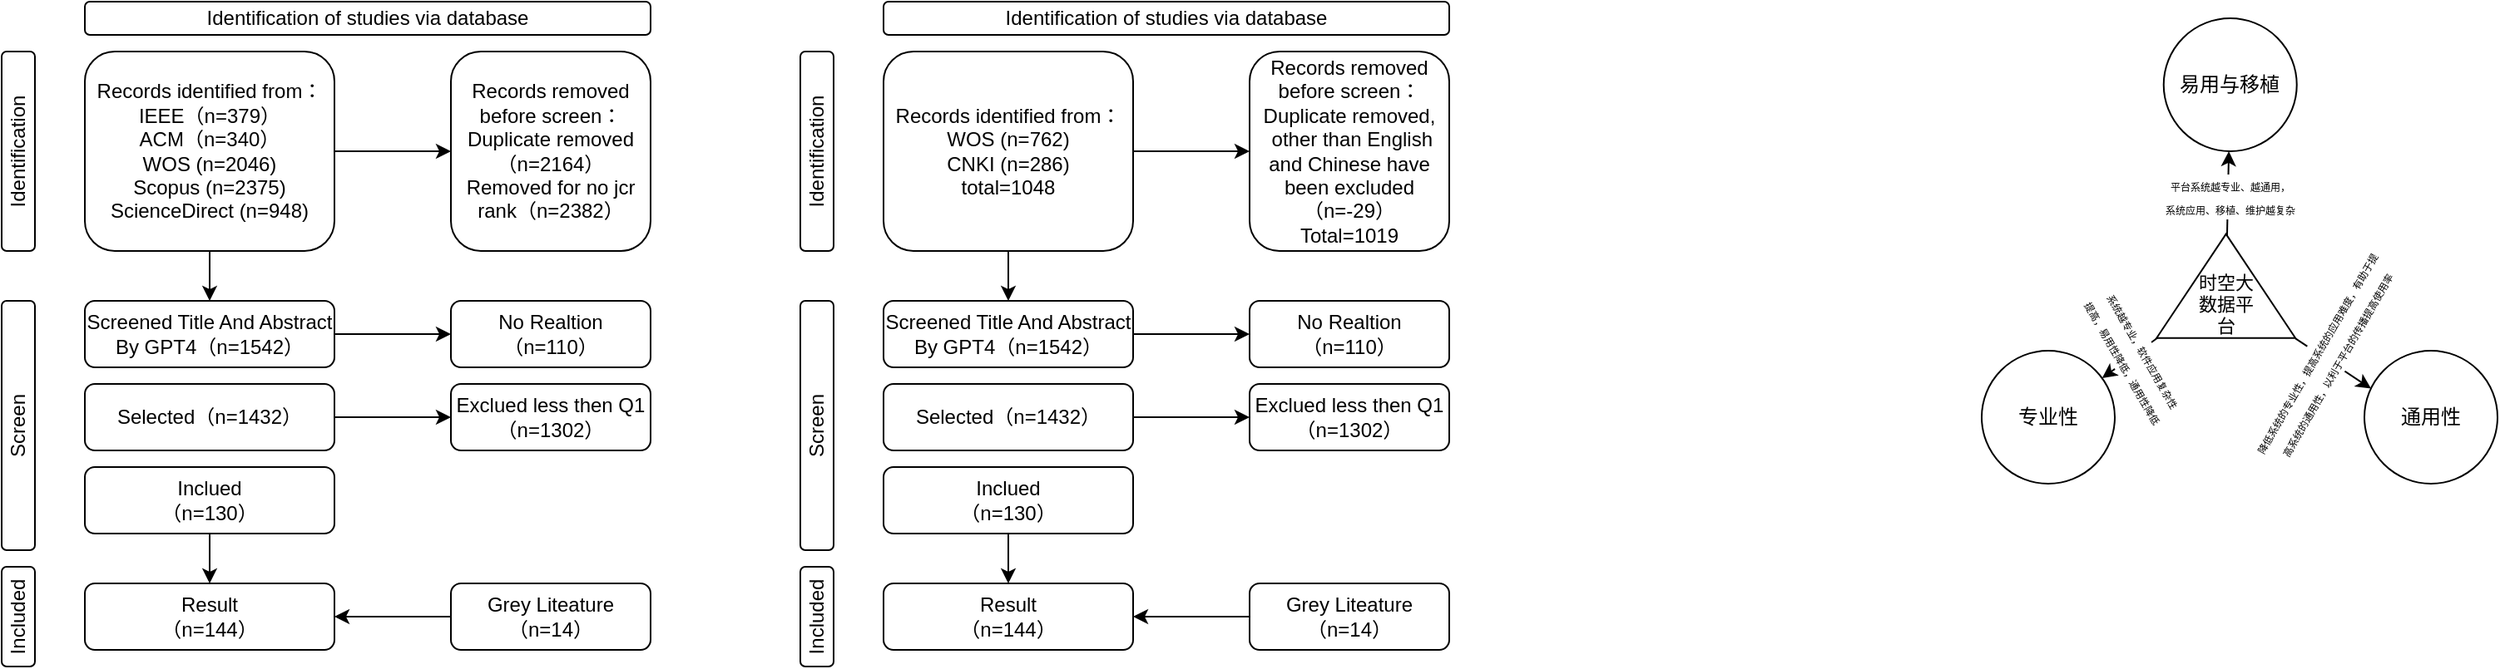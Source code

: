 <mxfile version="26.2.9">
  <diagram name="第 1 页" id="8o8XvhP2dbl5_3nsmxD9">
    <mxGraphModel dx="1428" dy="791" grid="0" gridSize="10" guides="1" tooltips="1" connect="1" arrows="1" fold="1" page="1" pageScale="1" pageWidth="827" pageHeight="1169" math="0" shadow="0">
      <root>
        <mxCell id="0" />
        <mxCell id="1" parent="0" />
        <mxCell id="wGT_a7te1NiHUHG1gqh5-1" value="Identification" style="rounded=1;html=1;whiteSpace=wrap;horizontal=0;" parent="1" vertex="1">
          <mxGeometry x="30" y="150" width="20" height="120" as="geometry" />
        </mxCell>
        <mxCell id="wGT_a7te1NiHUHG1gqh5-2" value="Screen" style="rounded=1;whiteSpace=wrap;html=1;horizontal=0;" parent="1" vertex="1">
          <mxGeometry x="30" y="300" width="20" height="150" as="geometry" />
        </mxCell>
        <mxCell id="wGT_a7te1NiHUHG1gqh5-3" value="Included" style="rounded=1;whiteSpace=wrap;html=1;horizontal=0;" parent="1" vertex="1">
          <mxGeometry x="30" y="460" width="20" height="60" as="geometry" />
        </mxCell>
        <mxCell id="wGT_a7te1NiHUHG1gqh5-4" value="Identification of studies via database" style="rounded=1;whiteSpace=wrap;html=1;" parent="1" vertex="1">
          <mxGeometry x="80" y="120" width="340" height="20" as="geometry" />
        </mxCell>
        <mxCell id="wGT_a7te1NiHUHG1gqh5-8" style="edgeStyle=orthogonalEdgeStyle;rounded=0;orthogonalLoop=1;jettySize=auto;html=1;" parent="1" source="wGT_a7te1NiHUHG1gqh5-6" target="wGT_a7te1NiHUHG1gqh5-7" edge="1">
          <mxGeometry relative="1" as="geometry" />
        </mxCell>
        <mxCell id="wGT_a7te1NiHUHG1gqh5-32" style="edgeStyle=orthogonalEdgeStyle;rounded=0;orthogonalLoop=1;jettySize=auto;html=1;entryX=0.5;entryY=0;entryDx=0;entryDy=0;" parent="1" source="wGT_a7te1NiHUHG1gqh5-6" target="wGT_a7te1NiHUHG1gqh5-9" edge="1">
          <mxGeometry relative="1" as="geometry" />
        </mxCell>
        <mxCell id="wGT_a7te1NiHUHG1gqh5-6" value="Records identified from：&lt;br&gt;IEEE（n=379）&lt;br&gt;ACM（n=340）&lt;br&gt;&lt;div&gt;WOS (n=2046)&lt;/div&gt;&lt;div&gt;Scopus (n=2375)&lt;/div&gt;&lt;div&gt;ScienceDirect (n=948)&lt;/div&gt;" style="rounded=1;whiteSpace=wrap;html=1;" parent="1" vertex="1">
          <mxGeometry x="80" y="150" width="150" height="120" as="geometry" />
        </mxCell>
        <mxCell id="wGT_a7te1NiHUHG1gqh5-7" value="Records removed before screen：&lt;br&gt;Duplicate removed（n=2164）&lt;br&gt;Removed for no jcr rank（n=2382）" style="rounded=1;whiteSpace=wrap;html=1;" parent="1" vertex="1">
          <mxGeometry x="300" y="150" width="120" height="120" as="geometry" />
        </mxCell>
        <mxCell id="wGT_a7te1NiHUHG1gqh5-14" style="edgeStyle=orthogonalEdgeStyle;rounded=0;orthogonalLoop=1;jettySize=auto;html=1;" parent="1" source="wGT_a7te1NiHUHG1gqh5-9" target="wGT_a7te1NiHUHG1gqh5-13" edge="1">
          <mxGeometry relative="1" as="geometry" />
        </mxCell>
        <mxCell id="wGT_a7te1NiHUHG1gqh5-9" value="Screened Title And Abstract By GPT4（n=1542）" style="rounded=1;whiteSpace=wrap;html=1;" parent="1" vertex="1">
          <mxGeometry x="80" y="300" width="150" height="40" as="geometry" />
        </mxCell>
        <mxCell id="wGT_a7te1NiHUHG1gqh5-16" style="edgeStyle=orthogonalEdgeStyle;rounded=0;orthogonalLoop=1;jettySize=auto;html=1;" parent="1" source="wGT_a7te1NiHUHG1gqh5-10" target="wGT_a7te1NiHUHG1gqh5-15" edge="1">
          <mxGeometry relative="1" as="geometry" />
        </mxCell>
        <mxCell id="wGT_a7te1NiHUHG1gqh5-10" value="Selected（n=1432）" style="rounded=1;whiteSpace=wrap;html=1;" parent="1" vertex="1">
          <mxGeometry x="80" y="350" width="150" height="40" as="geometry" />
        </mxCell>
        <mxCell id="wGT_a7te1NiHUHG1gqh5-33" style="edgeStyle=orthogonalEdgeStyle;rounded=0;orthogonalLoop=1;jettySize=auto;html=1;" parent="1" source="wGT_a7te1NiHUHG1gqh5-11" target="wGT_a7te1NiHUHG1gqh5-12" edge="1">
          <mxGeometry relative="1" as="geometry" />
        </mxCell>
        <mxCell id="wGT_a7te1NiHUHG1gqh5-11" value="Inclued&lt;br&gt;（n=130）" style="rounded=1;whiteSpace=wrap;html=1;" parent="1" vertex="1">
          <mxGeometry x="80" y="400" width="150" height="40" as="geometry" />
        </mxCell>
        <mxCell id="wGT_a7te1NiHUHG1gqh5-12" value="Result&lt;br&gt;（n=144）" style="rounded=1;whiteSpace=wrap;html=1;" parent="1" vertex="1">
          <mxGeometry x="80" y="470" width="150" height="40" as="geometry" />
        </mxCell>
        <mxCell id="wGT_a7te1NiHUHG1gqh5-13" value="No Realtion&lt;br&gt;（n=110）" style="rounded=1;whiteSpace=wrap;html=1;" parent="1" vertex="1">
          <mxGeometry x="300" y="300" width="120" height="40" as="geometry" />
        </mxCell>
        <mxCell id="wGT_a7te1NiHUHG1gqh5-15" value="Exclued less then Q1&lt;br&gt;（n=1302）" style="rounded=1;whiteSpace=wrap;html=1;" parent="1" vertex="1">
          <mxGeometry x="300" y="350" width="120" height="40" as="geometry" />
        </mxCell>
        <mxCell id="Lo8Q3yd1pTkiiWMSKk8t-3" style="edgeStyle=orthogonalEdgeStyle;rounded=0;orthogonalLoop=1;jettySize=auto;html=1;" parent="1" source="Lo8Q3yd1pTkiiWMSKk8t-2" target="wGT_a7te1NiHUHG1gqh5-12" edge="1">
          <mxGeometry relative="1" as="geometry" />
        </mxCell>
        <mxCell id="Lo8Q3yd1pTkiiWMSKk8t-2" value="Grey Liteature&lt;br&gt;（n=14）" style="rounded=1;whiteSpace=wrap;html=1;" parent="1" vertex="1">
          <mxGeometry x="300" y="470" width="120" height="40" as="geometry" />
        </mxCell>
        <mxCell id="UTdYP_ob4YdQUdbvaLEM-1" value="Identification" style="rounded=1;html=1;whiteSpace=wrap;horizontal=0;" parent="1" vertex="1">
          <mxGeometry x="510" y="150" width="20" height="120" as="geometry" />
        </mxCell>
        <mxCell id="UTdYP_ob4YdQUdbvaLEM-2" value="Screen" style="rounded=1;whiteSpace=wrap;html=1;horizontal=0;" parent="1" vertex="1">
          <mxGeometry x="510" y="300" width="20" height="150" as="geometry" />
        </mxCell>
        <mxCell id="UTdYP_ob4YdQUdbvaLEM-3" value="Included" style="rounded=1;whiteSpace=wrap;html=1;horizontal=0;" parent="1" vertex="1">
          <mxGeometry x="510" y="460" width="20" height="60" as="geometry" />
        </mxCell>
        <mxCell id="UTdYP_ob4YdQUdbvaLEM-4" value="Identification of studies via database" style="rounded=1;whiteSpace=wrap;html=1;" parent="1" vertex="1">
          <mxGeometry x="560" y="120" width="340" height="20" as="geometry" />
        </mxCell>
        <mxCell id="UTdYP_ob4YdQUdbvaLEM-5" style="edgeStyle=orthogonalEdgeStyle;rounded=0;orthogonalLoop=1;jettySize=auto;html=1;" parent="1" source="UTdYP_ob4YdQUdbvaLEM-7" target="UTdYP_ob4YdQUdbvaLEM-8" edge="1">
          <mxGeometry relative="1" as="geometry" />
        </mxCell>
        <mxCell id="UTdYP_ob4YdQUdbvaLEM-6" style="edgeStyle=orthogonalEdgeStyle;rounded=0;orthogonalLoop=1;jettySize=auto;html=1;entryX=0.5;entryY=0;entryDx=0;entryDy=0;" parent="1" source="UTdYP_ob4YdQUdbvaLEM-7" target="UTdYP_ob4YdQUdbvaLEM-10" edge="1">
          <mxGeometry relative="1" as="geometry" />
        </mxCell>
        <mxCell id="UTdYP_ob4YdQUdbvaLEM-7" value="Records identified from：&lt;div&gt;WOS (n=762)&lt;/div&gt;&lt;div&gt;CNKI (n=286)&lt;/div&gt;&lt;div&gt;total=1048&lt;/div&gt;" style="rounded=1;whiteSpace=wrap;html=1;" parent="1" vertex="1">
          <mxGeometry x="560" y="150" width="150" height="120" as="geometry" />
        </mxCell>
        <mxCell id="UTdYP_ob4YdQUdbvaLEM-8" value="Records removed before screen：&lt;br&gt;&lt;div&gt;Duplicate removed,&lt;/div&gt;&lt;div&gt;&amp;nbsp;other than English and Chinese have been excluded&lt;/div&gt;&lt;div&gt;（n=-29）&lt;/div&gt;Total=1019" style="rounded=1;whiteSpace=wrap;html=1;" parent="1" vertex="1">
          <mxGeometry x="780" y="150" width="120" height="120" as="geometry" />
        </mxCell>
        <mxCell id="UTdYP_ob4YdQUdbvaLEM-9" style="edgeStyle=orthogonalEdgeStyle;rounded=0;orthogonalLoop=1;jettySize=auto;html=1;" parent="1" source="UTdYP_ob4YdQUdbvaLEM-10" target="UTdYP_ob4YdQUdbvaLEM-16" edge="1">
          <mxGeometry relative="1" as="geometry" />
        </mxCell>
        <mxCell id="UTdYP_ob4YdQUdbvaLEM-10" value="Screened Title And Abstract By GPT4（n=1542）" style="rounded=1;whiteSpace=wrap;html=1;" parent="1" vertex="1">
          <mxGeometry x="560" y="300" width="150" height="40" as="geometry" />
        </mxCell>
        <mxCell id="UTdYP_ob4YdQUdbvaLEM-11" style="edgeStyle=orthogonalEdgeStyle;rounded=0;orthogonalLoop=1;jettySize=auto;html=1;" parent="1" source="UTdYP_ob4YdQUdbvaLEM-12" target="UTdYP_ob4YdQUdbvaLEM-17" edge="1">
          <mxGeometry relative="1" as="geometry" />
        </mxCell>
        <mxCell id="UTdYP_ob4YdQUdbvaLEM-12" value="Selected（n=1432）" style="rounded=1;whiteSpace=wrap;html=1;" parent="1" vertex="1">
          <mxGeometry x="560" y="350" width="150" height="40" as="geometry" />
        </mxCell>
        <mxCell id="UTdYP_ob4YdQUdbvaLEM-13" style="edgeStyle=orthogonalEdgeStyle;rounded=0;orthogonalLoop=1;jettySize=auto;html=1;" parent="1" source="UTdYP_ob4YdQUdbvaLEM-14" target="UTdYP_ob4YdQUdbvaLEM-15" edge="1">
          <mxGeometry relative="1" as="geometry" />
        </mxCell>
        <mxCell id="UTdYP_ob4YdQUdbvaLEM-14" value="Inclued&lt;br&gt;（n=130）" style="rounded=1;whiteSpace=wrap;html=1;" parent="1" vertex="1">
          <mxGeometry x="560" y="400" width="150" height="40" as="geometry" />
        </mxCell>
        <mxCell id="UTdYP_ob4YdQUdbvaLEM-15" value="Result&lt;br&gt;（n=144）" style="rounded=1;whiteSpace=wrap;html=1;" parent="1" vertex="1">
          <mxGeometry x="560" y="470" width="150" height="40" as="geometry" />
        </mxCell>
        <mxCell id="UTdYP_ob4YdQUdbvaLEM-16" value="No Realtion&lt;br&gt;（n=110）" style="rounded=1;whiteSpace=wrap;html=1;" parent="1" vertex="1">
          <mxGeometry x="780" y="300" width="120" height="40" as="geometry" />
        </mxCell>
        <mxCell id="UTdYP_ob4YdQUdbvaLEM-17" value="Exclued less then Q1&lt;br&gt;（n=1302）" style="rounded=1;whiteSpace=wrap;html=1;" parent="1" vertex="1">
          <mxGeometry x="780" y="350" width="120" height="40" as="geometry" />
        </mxCell>
        <mxCell id="UTdYP_ob4YdQUdbvaLEM-18" style="edgeStyle=orthogonalEdgeStyle;rounded=0;orthogonalLoop=1;jettySize=auto;html=1;" parent="1" source="UTdYP_ob4YdQUdbvaLEM-19" target="UTdYP_ob4YdQUdbvaLEM-15" edge="1">
          <mxGeometry relative="1" as="geometry" />
        </mxCell>
        <mxCell id="UTdYP_ob4YdQUdbvaLEM-19" value="Grey Liteature&lt;br&gt;（n=14）" style="rounded=1;whiteSpace=wrap;html=1;" parent="1" vertex="1">
          <mxGeometry x="780" y="470" width="120" height="40" as="geometry" />
        </mxCell>
        <mxCell id="7u2R2iz1aB_nDEzt7f6u-1" value="易用与移植" style="ellipse;whiteSpace=wrap;html=1;aspect=fixed;" parent="1" vertex="1">
          <mxGeometry x="1329.37" y="130" width="80" height="80" as="geometry" />
        </mxCell>
        <mxCell id="7u2R2iz1aB_nDEzt7f6u-2" value="专业性" style="ellipse;whiteSpace=wrap;html=1;aspect=fixed;" parent="1" vertex="1">
          <mxGeometry x="1220" y="330" width="80" height="80" as="geometry" />
        </mxCell>
        <mxCell id="7u2R2iz1aB_nDEzt7f6u-3" value="通用性" style="ellipse;whiteSpace=wrap;html=1;aspect=fixed;" parent="1" vertex="1">
          <mxGeometry x="1450" y="330" width="80" height="80" as="geometry" />
        </mxCell>
        <mxCell id="7u2R2iz1aB_nDEzt7f6u-9" style="rounded=0;orthogonalLoop=1;jettySize=auto;html=1;" parent="1" source="7u2R2iz1aB_nDEzt7f6u-8" target="7u2R2iz1aB_nDEzt7f6u-1" edge="1">
          <mxGeometry relative="1" as="geometry" />
        </mxCell>
        <mxCell id="7u2R2iz1aB_nDEzt7f6u-14" value="&lt;div&gt;&lt;font style=&quot;font-size: 6px;&quot;&gt;平台系统越专业、越通用，&lt;/font&gt;&lt;/div&gt;&lt;div&gt;&lt;font style=&quot;font-size: 6px;&quot;&gt;系统应用、移植、维护越复杂&lt;/font&gt;&lt;/div&gt;" style="edgeLabel;html=1;align=center;verticalAlign=middle;resizable=0;points=[];" parent="7u2R2iz1aB_nDEzt7f6u-9" vertex="1" connectable="0">
          <mxGeometry x="0.199" y="1" relative="1" as="geometry">
            <mxPoint x="2" y="7" as="offset" />
          </mxGeometry>
        </mxCell>
        <mxCell id="7u2R2iz1aB_nDEzt7f6u-10" style="rounded=0;orthogonalLoop=1;jettySize=auto;html=1;exitX=0.001;exitY=0.007;exitDx=0;exitDy=0;exitPerimeter=0;" parent="1" source="7u2R2iz1aB_nDEzt7f6u-8" target="7u2R2iz1aB_nDEzt7f6u-2" edge="1">
          <mxGeometry relative="1" as="geometry" />
        </mxCell>
        <mxCell id="7u2R2iz1aB_nDEzt7f6u-16" value="&lt;div&gt;&lt;font style=&quot;font-size: 6px;&quot;&gt;系统越专业，软件应用复杂性&lt;/font&gt;&lt;/div&gt;&lt;div&gt;&lt;font style=&quot;font-size: 6px;&quot;&gt;提高，易用性降低，通用性降低&lt;/font&gt;&lt;/div&gt;" style="edgeLabel;html=1;align=center;verticalAlign=middle;resizable=0;points=[];rotation=60;" parent="7u2R2iz1aB_nDEzt7f6u-10" vertex="1" connectable="0">
          <mxGeometry x="-0.179" relative="1" as="geometry">
            <mxPoint as="offset" />
          </mxGeometry>
        </mxCell>
        <mxCell id="7u2R2iz1aB_nDEzt7f6u-8" value="" style="triangle;whiteSpace=wrap;html=1;rotation=-90;" parent="1" vertex="1">
          <mxGeometry x="1335.55" y="249.36" width="62.55" height="83.41" as="geometry" />
        </mxCell>
        <mxCell id="7u2R2iz1aB_nDEzt7f6u-11" style="rounded=0;orthogonalLoop=1;jettySize=auto;html=1;entryX=0.05;entryY=0.285;entryDx=0;entryDy=0;entryPerimeter=0;exitX=-0.003;exitY=0.999;exitDx=0;exitDy=0;exitPerimeter=0;" parent="1" source="7u2R2iz1aB_nDEzt7f6u-8" target="7u2R2iz1aB_nDEzt7f6u-3" edge="1">
          <mxGeometry relative="1" as="geometry" />
        </mxCell>
        <mxCell id="7u2R2iz1aB_nDEzt7f6u-15" value="&lt;div&gt;&lt;font style=&quot;font-size: 6px;&quot;&gt;降低系统的专业性，提高系统的应用难度，有助于提&lt;/font&gt;&lt;/div&gt;&lt;div&gt;&lt;font style=&quot;font-size: 6px;&quot;&gt;高系统的通用性，以利于平台的传播提高使用率&lt;/font&gt;&lt;/div&gt;" style="edgeLabel;html=1;align=center;verticalAlign=middle;resizable=0;points=[];rotation=-60;" parent="7u2R2iz1aB_nDEzt7f6u-11" vertex="1" connectable="0">
          <mxGeometry x="-0.188" y="-1" relative="1" as="geometry">
            <mxPoint as="offset" />
          </mxGeometry>
        </mxCell>
        <mxCell id="7u2R2iz1aB_nDEzt7f6u-13" value="时空大数据平台" style="text;html=1;align=center;verticalAlign=middle;whiteSpace=wrap;rounded=0;fontSize=11;" parent="1" vertex="1">
          <mxGeometry x="1346.83" y="277" width="40" height="50" as="geometry" />
        </mxCell>
      </root>
    </mxGraphModel>
  </diagram>
</mxfile>
